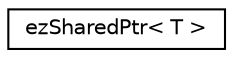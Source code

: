 digraph "Graphical Class Hierarchy"
{
 // LATEX_PDF_SIZE
  edge [fontname="Helvetica",fontsize="10",labelfontname="Helvetica",labelfontsize="10"];
  node [fontname="Helvetica",fontsize="10",shape=record];
  rankdir="LR";
  Node0 [label="ezSharedPtr\< T \>",height=0.2,width=0.4,color="black", fillcolor="white", style="filled",URL="$de/dc1/classez_shared_ptr.htm",tooltip="A Shared ptr manages a shared object and destroys that object when no one references it anymore...."];
}
